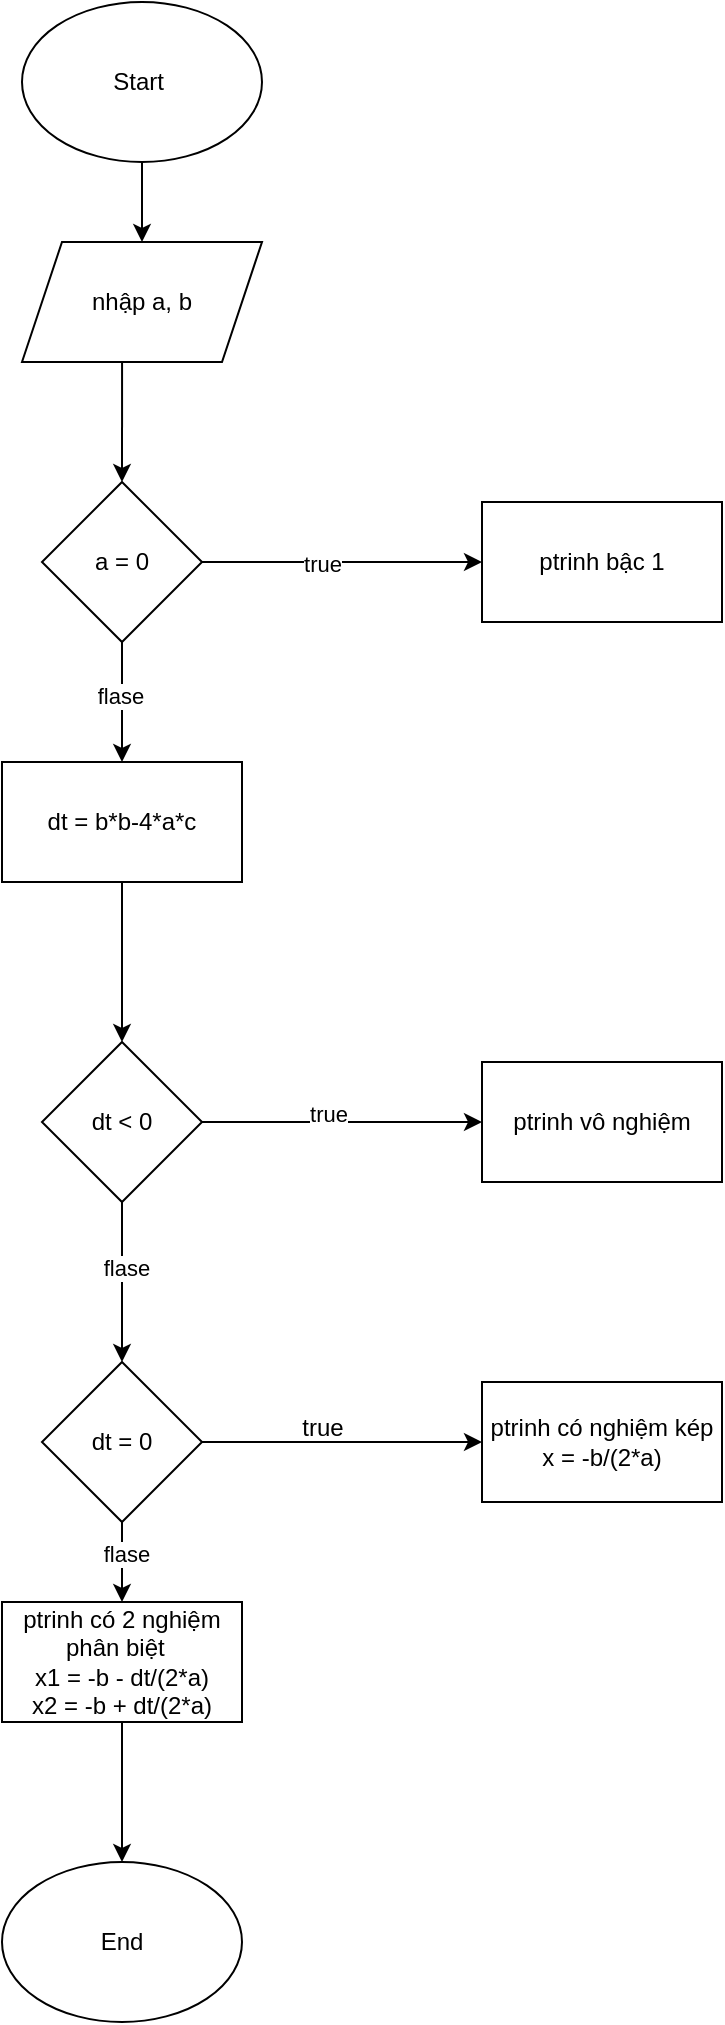 <mxfile version="22.0.8" type="google">
  <diagram name="Trang-1" id="J4t-CEswTpv9obhtAKDz">
    <mxGraphModel grid="1" page="1" gridSize="10" guides="1" tooltips="1" connect="1" arrows="1" fold="1" pageScale="1" pageWidth="827" pageHeight="1169" math="0" shadow="0">
      <root>
        <mxCell id="0" />
        <mxCell id="1" parent="0" />
        <mxCell id="-7flLHSdAcLEJrS1pPFg-1" value="Start&amp;nbsp;" style="ellipse;whiteSpace=wrap;html=1;" vertex="1" parent="1">
          <mxGeometry x="130" y="40" width="120" height="80" as="geometry" />
        </mxCell>
        <mxCell id="-7flLHSdAcLEJrS1pPFg-2" value="nhập a, b" style="shape=parallelogram;perimeter=parallelogramPerimeter;whiteSpace=wrap;html=1;fixedSize=1;" vertex="1" parent="1">
          <mxGeometry x="130" y="160" width="120" height="60" as="geometry" />
        </mxCell>
        <mxCell id="-7flLHSdAcLEJrS1pPFg-3" value="a = 0" style="rhombus;whiteSpace=wrap;html=1;" vertex="1" parent="1">
          <mxGeometry x="140" y="280" width="80" height="80" as="geometry" />
        </mxCell>
        <mxCell id="-7flLHSdAcLEJrS1pPFg-4" value="" style="endArrow=classic;html=1;rounded=0;exitX=0.5;exitY=1;exitDx=0;exitDy=0;entryX=0.5;entryY=0;entryDx=0;entryDy=0;" edge="1" parent="1" source="-7flLHSdAcLEJrS1pPFg-1" target="-7flLHSdAcLEJrS1pPFg-2">
          <mxGeometry width="50" height="50" relative="1" as="geometry">
            <mxPoint x="390" y="320" as="sourcePoint" />
            <mxPoint x="440" y="270" as="targetPoint" />
          </mxGeometry>
        </mxCell>
        <mxCell id="-7flLHSdAcLEJrS1pPFg-5" value="" style="endArrow=classic;html=1;rounded=0;exitX=0.417;exitY=1;exitDx=0;exitDy=0;exitPerimeter=0;entryX=0.5;entryY=0;entryDx=0;entryDy=0;" edge="1" parent="1" source="-7flLHSdAcLEJrS1pPFg-2" target="-7flLHSdAcLEJrS1pPFg-3">
          <mxGeometry width="50" height="50" relative="1" as="geometry">
            <mxPoint x="390" y="320" as="sourcePoint" />
            <mxPoint x="440" y="270" as="targetPoint" />
          </mxGeometry>
        </mxCell>
        <mxCell id="-7flLHSdAcLEJrS1pPFg-6" value="" style="endArrow=classic;html=1;rounded=0;exitX=1;exitY=0.5;exitDx=0;exitDy=0;" edge="1" parent="1" source="-7flLHSdAcLEJrS1pPFg-3" target="-7flLHSdAcLEJrS1pPFg-7">
          <mxGeometry width="50" height="50" relative="1" as="geometry">
            <mxPoint x="390" y="320" as="sourcePoint" />
            <mxPoint x="360" y="320" as="targetPoint" />
          </mxGeometry>
        </mxCell>
        <mxCell id="-7flLHSdAcLEJrS1pPFg-10" value="true" style="edgeLabel;html=1;align=center;verticalAlign=middle;resizable=0;points=[];" connectable="0" vertex="1" parent="-7flLHSdAcLEJrS1pPFg-6">
          <mxGeometry x="-0.146" y="-1" relative="1" as="geometry">
            <mxPoint as="offset" />
          </mxGeometry>
        </mxCell>
        <mxCell id="-7flLHSdAcLEJrS1pPFg-7" value="ptrinh bậc 1" style="rounded=0;whiteSpace=wrap;html=1;" vertex="1" parent="1">
          <mxGeometry x="360" y="290" width="120" height="60" as="geometry" />
        </mxCell>
        <mxCell id="-7flLHSdAcLEJrS1pPFg-8" value="dt = b*b-4*a*c" style="rounded=0;whiteSpace=wrap;html=1;" vertex="1" parent="1">
          <mxGeometry x="120" y="420" width="120" height="60" as="geometry" />
        </mxCell>
        <mxCell id="-7flLHSdAcLEJrS1pPFg-9" value="" style="endArrow=classic;html=1;rounded=0;exitX=0.5;exitY=1;exitDx=0;exitDy=0;" edge="1" parent="1" source="-7flLHSdAcLEJrS1pPFg-3" target="-7flLHSdAcLEJrS1pPFg-8">
          <mxGeometry width="50" height="50" relative="1" as="geometry">
            <mxPoint x="390" y="610" as="sourcePoint" />
            <mxPoint x="440" y="560" as="targetPoint" />
          </mxGeometry>
        </mxCell>
        <mxCell id="-7flLHSdAcLEJrS1pPFg-11" value="flase" style="edgeLabel;html=1;align=center;verticalAlign=middle;resizable=0;points=[];" connectable="0" vertex="1" parent="-7flLHSdAcLEJrS1pPFg-9">
          <mxGeometry x="-0.107" y="-1" relative="1" as="geometry">
            <mxPoint as="offset" />
          </mxGeometry>
        </mxCell>
        <mxCell id="-7flLHSdAcLEJrS1pPFg-12" value="dt &amp;lt; 0" style="rhombus;whiteSpace=wrap;html=1;" vertex="1" parent="1">
          <mxGeometry x="140" y="560" width="80" height="80" as="geometry" />
        </mxCell>
        <mxCell id="-7flLHSdAcLEJrS1pPFg-13" value="" style="endArrow=classic;html=1;rounded=0;exitX=0.5;exitY=1;exitDx=0;exitDy=0;" edge="1" parent="1" source="-7flLHSdAcLEJrS1pPFg-8" target="-7flLHSdAcLEJrS1pPFg-12">
          <mxGeometry width="50" height="50" relative="1" as="geometry">
            <mxPoint x="390" y="610" as="sourcePoint" />
            <mxPoint x="440" y="560" as="targetPoint" />
          </mxGeometry>
        </mxCell>
        <mxCell id="-7flLHSdAcLEJrS1pPFg-14" value="" style="endArrow=classic;html=1;rounded=0;exitX=1;exitY=0.5;exitDx=0;exitDy=0;" edge="1" parent="1" source="-7flLHSdAcLEJrS1pPFg-12" target="-7flLHSdAcLEJrS1pPFg-15">
          <mxGeometry width="50" height="50" relative="1" as="geometry">
            <mxPoint x="390" y="610" as="sourcePoint" />
            <mxPoint x="360" y="600" as="targetPoint" />
          </mxGeometry>
        </mxCell>
        <mxCell id="-7flLHSdAcLEJrS1pPFg-27" value="true" style="edgeLabel;html=1;align=center;verticalAlign=middle;resizable=0;points=[];" connectable="0" vertex="1" parent="-7flLHSdAcLEJrS1pPFg-14">
          <mxGeometry x="-0.103" y="4" relative="1" as="geometry">
            <mxPoint as="offset" />
          </mxGeometry>
        </mxCell>
        <mxCell id="-7flLHSdAcLEJrS1pPFg-15" value="ptrinh vô nghiệm" style="rounded=0;whiteSpace=wrap;html=1;" vertex="1" parent="1">
          <mxGeometry x="360" y="570" width="120" height="60" as="geometry" />
        </mxCell>
        <mxCell id="-7flLHSdAcLEJrS1pPFg-17" value="dt = 0" style="rhombus;whiteSpace=wrap;html=1;" vertex="1" parent="1">
          <mxGeometry x="140" y="720" width="80" height="80" as="geometry" />
        </mxCell>
        <mxCell id="-7flLHSdAcLEJrS1pPFg-18" value="" style="endArrow=classic;html=1;rounded=0;exitX=0.5;exitY=1;exitDx=0;exitDy=0;" edge="1" parent="1" source="-7flLHSdAcLEJrS1pPFg-12" target="-7flLHSdAcLEJrS1pPFg-17">
          <mxGeometry width="50" height="50" relative="1" as="geometry">
            <mxPoint x="390" y="900" as="sourcePoint" />
            <mxPoint x="440" y="850" as="targetPoint" />
          </mxGeometry>
        </mxCell>
        <mxCell id="-7flLHSdAcLEJrS1pPFg-20" value="flase" style="edgeLabel;html=1;align=center;verticalAlign=middle;resizable=0;points=[];" connectable="0" vertex="1" parent="-7flLHSdAcLEJrS1pPFg-18">
          <mxGeometry x="-0.185" y="2" relative="1" as="geometry">
            <mxPoint as="offset" />
          </mxGeometry>
        </mxCell>
        <mxCell id="-7flLHSdAcLEJrS1pPFg-21" value="" style="endArrow=classic;html=1;rounded=0;exitX=1;exitY=0.5;exitDx=0;exitDy=0;" edge="1" parent="1" source="-7flLHSdAcLEJrS1pPFg-17" target="-7flLHSdAcLEJrS1pPFg-22">
          <mxGeometry width="50" height="50" relative="1" as="geometry">
            <mxPoint x="390" y="900" as="sourcePoint" />
            <mxPoint x="370" y="760" as="targetPoint" />
          </mxGeometry>
        </mxCell>
        <mxCell id="-7flLHSdAcLEJrS1pPFg-22" value="ptrinh có nghiệm kép x = -b/(2*a)" style="rounded=0;whiteSpace=wrap;html=1;" vertex="1" parent="1">
          <mxGeometry x="360" y="730" width="120" height="60" as="geometry" />
        </mxCell>
        <mxCell id="-7flLHSdAcLEJrS1pPFg-23" value="true" style="text;html=1;align=center;verticalAlign=middle;resizable=0;points=[];autosize=1;strokeColor=none;fillColor=none;" vertex="1" parent="1">
          <mxGeometry x="260" y="738" width="40" height="30" as="geometry" />
        </mxCell>
        <mxCell id="-7flLHSdAcLEJrS1pPFg-28" value="" style="endArrow=classic;html=1;rounded=0;exitX=0.5;exitY=1;exitDx=0;exitDy=0;" edge="1" parent="1" source="-7flLHSdAcLEJrS1pPFg-17" target="-7flLHSdAcLEJrS1pPFg-29">
          <mxGeometry width="50" height="50" relative="1" as="geometry">
            <mxPoint x="390" y="900" as="sourcePoint" />
            <mxPoint x="180" y="880" as="targetPoint" />
          </mxGeometry>
        </mxCell>
        <mxCell id="-7flLHSdAcLEJrS1pPFg-32" value="flase" style="edgeLabel;html=1;align=center;verticalAlign=middle;resizable=0;points=[];" connectable="0" vertex="1" parent="-7flLHSdAcLEJrS1pPFg-28">
          <mxGeometry x="-0.22" y="2" relative="1" as="geometry">
            <mxPoint as="offset" />
          </mxGeometry>
        </mxCell>
        <mxCell id="-7flLHSdAcLEJrS1pPFg-29" value="ptrinh có 2 nghiệm phân biệt&amp;nbsp;&amp;nbsp;&lt;br&gt;x1 = -b - dt/(2*a)&lt;br&gt;x2 = -b + dt/(2*a)" style="rounded=0;whiteSpace=wrap;html=1;" vertex="1" parent="1">
          <mxGeometry x="120" y="840" width="120" height="60" as="geometry" />
        </mxCell>
        <mxCell id="-7flLHSdAcLEJrS1pPFg-30" value="" style="endArrow=classic;html=1;rounded=0;exitX=0.5;exitY=1;exitDx=0;exitDy=0;" edge="1" parent="1" source="-7flLHSdAcLEJrS1pPFg-29">
          <mxGeometry width="50" height="50" relative="1" as="geometry">
            <mxPoint x="390" y="900" as="sourcePoint" />
            <mxPoint x="180" y="970" as="targetPoint" />
          </mxGeometry>
        </mxCell>
        <mxCell id="-7flLHSdAcLEJrS1pPFg-31" value="End" style="ellipse;whiteSpace=wrap;html=1;" vertex="1" parent="1">
          <mxGeometry x="120" y="970" width="120" height="80" as="geometry" />
        </mxCell>
      </root>
    </mxGraphModel>
  </diagram>
</mxfile>

